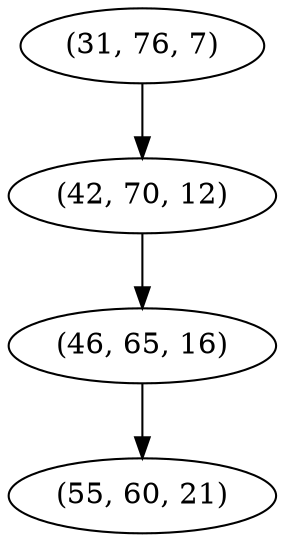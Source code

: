 digraph tree {
    "(31, 76, 7)";
    "(42, 70, 12)";
    "(46, 65, 16)";
    "(55, 60, 21)";
    "(31, 76, 7)" -> "(42, 70, 12)";
    "(42, 70, 12)" -> "(46, 65, 16)";
    "(46, 65, 16)" -> "(55, 60, 21)";
}

